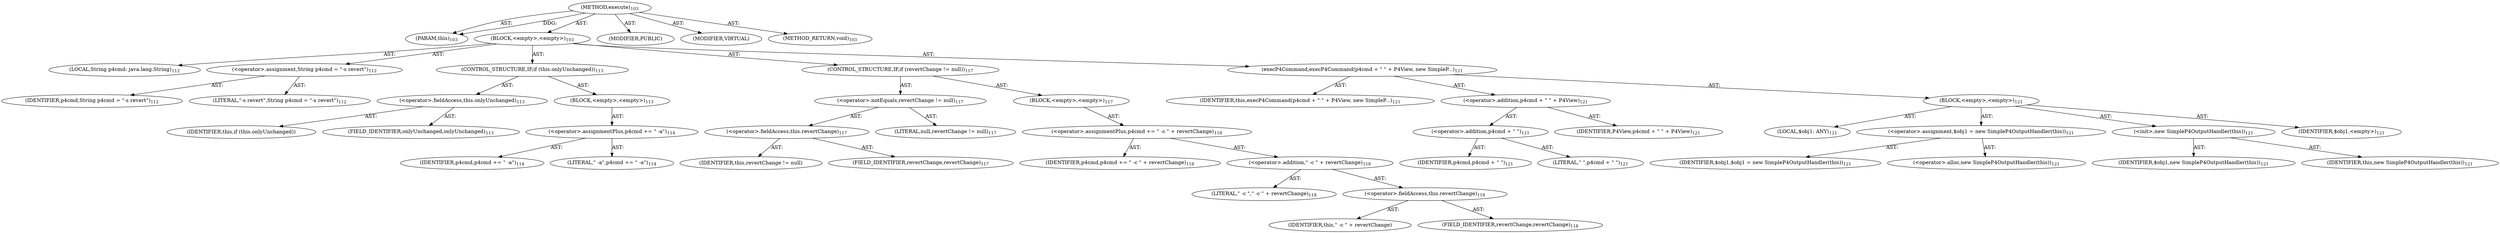 digraph "execute" {  
"111669149698" [label = <(METHOD,execute)<SUB>103</SUB>> ]
"115964116994" [label = <(PARAM,this)<SUB>103</SUB>> ]
"25769803780" [label = <(BLOCK,&lt;empty&gt;,&lt;empty&gt;)<SUB>103</SUB>> ]
"94489280513" [label = <(LOCAL,String p4cmd: java.lang.String)<SUB>112</SUB>> ]
"30064771084" [label = <(&lt;operator&gt;.assignment,String p4cmd = &quot;-s revert&quot;)<SUB>112</SUB>> ]
"68719476747" [label = <(IDENTIFIER,p4cmd,String p4cmd = &quot;-s revert&quot;)<SUB>112</SUB>> ]
"90194313219" [label = <(LITERAL,&quot;-s revert&quot;,String p4cmd = &quot;-s revert&quot;)<SUB>112</SUB>> ]
"47244640257" [label = <(CONTROL_STRUCTURE,IF,if (this.onlyUnchanged))<SUB>113</SUB>> ]
"30064771085" [label = <(&lt;operator&gt;.fieldAccess,this.onlyUnchanged)<SUB>113</SUB>> ]
"68719476748" [label = <(IDENTIFIER,this,if (this.onlyUnchanged))> ]
"55834574850" [label = <(FIELD_IDENTIFIER,onlyUnchanged,onlyUnchanged)<SUB>113</SUB>> ]
"25769803781" [label = <(BLOCK,&lt;empty&gt;,&lt;empty&gt;)<SUB>113</SUB>> ]
"30064771086" [label = <(&lt;operator&gt;.assignmentPlus,p4cmd += &quot; -a&quot;)<SUB>114</SUB>> ]
"68719476749" [label = <(IDENTIFIER,p4cmd,p4cmd += &quot; -a&quot;)<SUB>114</SUB>> ]
"90194313220" [label = <(LITERAL,&quot; -a&quot;,p4cmd += &quot; -a&quot;)<SUB>114</SUB>> ]
"47244640258" [label = <(CONTROL_STRUCTURE,IF,if (revertChange != null))<SUB>117</SUB>> ]
"30064771087" [label = <(&lt;operator&gt;.notEquals,revertChange != null)<SUB>117</SUB>> ]
"30064771088" [label = <(&lt;operator&gt;.fieldAccess,this.revertChange)<SUB>117</SUB>> ]
"68719476750" [label = <(IDENTIFIER,this,revertChange != null)> ]
"55834574851" [label = <(FIELD_IDENTIFIER,revertChange,revertChange)<SUB>117</SUB>> ]
"90194313221" [label = <(LITERAL,null,revertChange != null)<SUB>117</SUB>> ]
"25769803782" [label = <(BLOCK,&lt;empty&gt;,&lt;empty&gt;)<SUB>117</SUB>> ]
"30064771089" [label = <(&lt;operator&gt;.assignmentPlus,p4cmd += &quot; -c &quot; + revertChange)<SUB>118</SUB>> ]
"68719476751" [label = <(IDENTIFIER,p4cmd,p4cmd += &quot; -c &quot; + revertChange)<SUB>118</SUB>> ]
"30064771090" [label = <(&lt;operator&gt;.addition,&quot; -c &quot; + revertChange)<SUB>118</SUB>> ]
"90194313222" [label = <(LITERAL,&quot; -c &quot;,&quot; -c &quot; + revertChange)<SUB>118</SUB>> ]
"30064771091" [label = <(&lt;operator&gt;.fieldAccess,this.revertChange)<SUB>118</SUB>> ]
"68719476752" [label = <(IDENTIFIER,this,&quot; -c &quot; + revertChange)> ]
"55834574852" [label = <(FIELD_IDENTIFIER,revertChange,revertChange)<SUB>118</SUB>> ]
"30064771092" [label = <(execP4Command,execP4Command(p4cmd + &quot; &quot; + P4View, new SimpleP...)<SUB>121</SUB>> ]
"68719476739" [label = <(IDENTIFIER,this,execP4Command(p4cmd + &quot; &quot; + P4View, new SimpleP...)<SUB>121</SUB>> ]
"30064771093" [label = <(&lt;operator&gt;.addition,p4cmd + &quot; &quot; + P4View)<SUB>121</SUB>> ]
"30064771094" [label = <(&lt;operator&gt;.addition,p4cmd + &quot; &quot;)<SUB>121</SUB>> ]
"68719476753" [label = <(IDENTIFIER,p4cmd,p4cmd + &quot; &quot;)<SUB>121</SUB>> ]
"90194313223" [label = <(LITERAL,&quot; &quot;,p4cmd + &quot; &quot;)<SUB>121</SUB>> ]
"68719476754" [label = <(IDENTIFIER,P4View,p4cmd + &quot; &quot; + P4View)<SUB>121</SUB>> ]
"25769803783" [label = <(BLOCK,&lt;empty&gt;,&lt;empty&gt;)<SUB>121</SUB>> ]
"94489280514" [label = <(LOCAL,$obj1: ANY)<SUB>121</SUB>> ]
"30064771095" [label = <(&lt;operator&gt;.assignment,$obj1 = new SimpleP4OutputHandler(this))<SUB>121</SUB>> ]
"68719476755" [label = <(IDENTIFIER,$obj1,$obj1 = new SimpleP4OutputHandler(this))<SUB>121</SUB>> ]
"30064771096" [label = <(&lt;operator&gt;.alloc,new SimpleP4OutputHandler(this))<SUB>121</SUB>> ]
"30064771097" [label = <(&lt;init&gt;,new SimpleP4OutputHandler(this))<SUB>121</SUB>> ]
"68719476756" [label = <(IDENTIFIER,$obj1,new SimpleP4OutputHandler(this))<SUB>121</SUB>> ]
"68719476738" [label = <(IDENTIFIER,this,new SimpleP4OutputHandler(this))<SUB>121</SUB>> ]
"68719476757" [label = <(IDENTIFIER,$obj1,&lt;empty&gt;)<SUB>121</SUB>> ]
"133143986182" [label = <(MODIFIER,PUBLIC)> ]
"133143986183" [label = <(MODIFIER,VIRTUAL)> ]
"128849018882" [label = <(METHOD_RETURN,void)<SUB>103</SUB>> ]
  "111669149698" -> "115964116994"  [ label = "AST: "] 
  "111669149698" -> "25769803780"  [ label = "AST: "] 
  "111669149698" -> "133143986182"  [ label = "AST: "] 
  "111669149698" -> "133143986183"  [ label = "AST: "] 
  "111669149698" -> "128849018882"  [ label = "AST: "] 
  "25769803780" -> "94489280513"  [ label = "AST: "] 
  "25769803780" -> "30064771084"  [ label = "AST: "] 
  "25769803780" -> "47244640257"  [ label = "AST: "] 
  "25769803780" -> "47244640258"  [ label = "AST: "] 
  "25769803780" -> "30064771092"  [ label = "AST: "] 
  "30064771084" -> "68719476747"  [ label = "AST: "] 
  "30064771084" -> "90194313219"  [ label = "AST: "] 
  "47244640257" -> "30064771085"  [ label = "AST: "] 
  "47244640257" -> "25769803781"  [ label = "AST: "] 
  "30064771085" -> "68719476748"  [ label = "AST: "] 
  "30064771085" -> "55834574850"  [ label = "AST: "] 
  "25769803781" -> "30064771086"  [ label = "AST: "] 
  "30064771086" -> "68719476749"  [ label = "AST: "] 
  "30064771086" -> "90194313220"  [ label = "AST: "] 
  "47244640258" -> "30064771087"  [ label = "AST: "] 
  "47244640258" -> "25769803782"  [ label = "AST: "] 
  "30064771087" -> "30064771088"  [ label = "AST: "] 
  "30064771087" -> "90194313221"  [ label = "AST: "] 
  "30064771088" -> "68719476750"  [ label = "AST: "] 
  "30064771088" -> "55834574851"  [ label = "AST: "] 
  "25769803782" -> "30064771089"  [ label = "AST: "] 
  "30064771089" -> "68719476751"  [ label = "AST: "] 
  "30064771089" -> "30064771090"  [ label = "AST: "] 
  "30064771090" -> "90194313222"  [ label = "AST: "] 
  "30064771090" -> "30064771091"  [ label = "AST: "] 
  "30064771091" -> "68719476752"  [ label = "AST: "] 
  "30064771091" -> "55834574852"  [ label = "AST: "] 
  "30064771092" -> "68719476739"  [ label = "AST: "] 
  "30064771092" -> "30064771093"  [ label = "AST: "] 
  "30064771092" -> "25769803783"  [ label = "AST: "] 
  "30064771093" -> "30064771094"  [ label = "AST: "] 
  "30064771093" -> "68719476754"  [ label = "AST: "] 
  "30064771094" -> "68719476753"  [ label = "AST: "] 
  "30064771094" -> "90194313223"  [ label = "AST: "] 
  "25769803783" -> "94489280514"  [ label = "AST: "] 
  "25769803783" -> "30064771095"  [ label = "AST: "] 
  "25769803783" -> "30064771097"  [ label = "AST: "] 
  "25769803783" -> "68719476757"  [ label = "AST: "] 
  "30064771095" -> "68719476755"  [ label = "AST: "] 
  "30064771095" -> "30064771096"  [ label = "AST: "] 
  "30064771097" -> "68719476756"  [ label = "AST: "] 
  "30064771097" -> "68719476738"  [ label = "AST: "] 
  "111669149698" -> "115964116994"  [ label = "DDG: "] 
}

